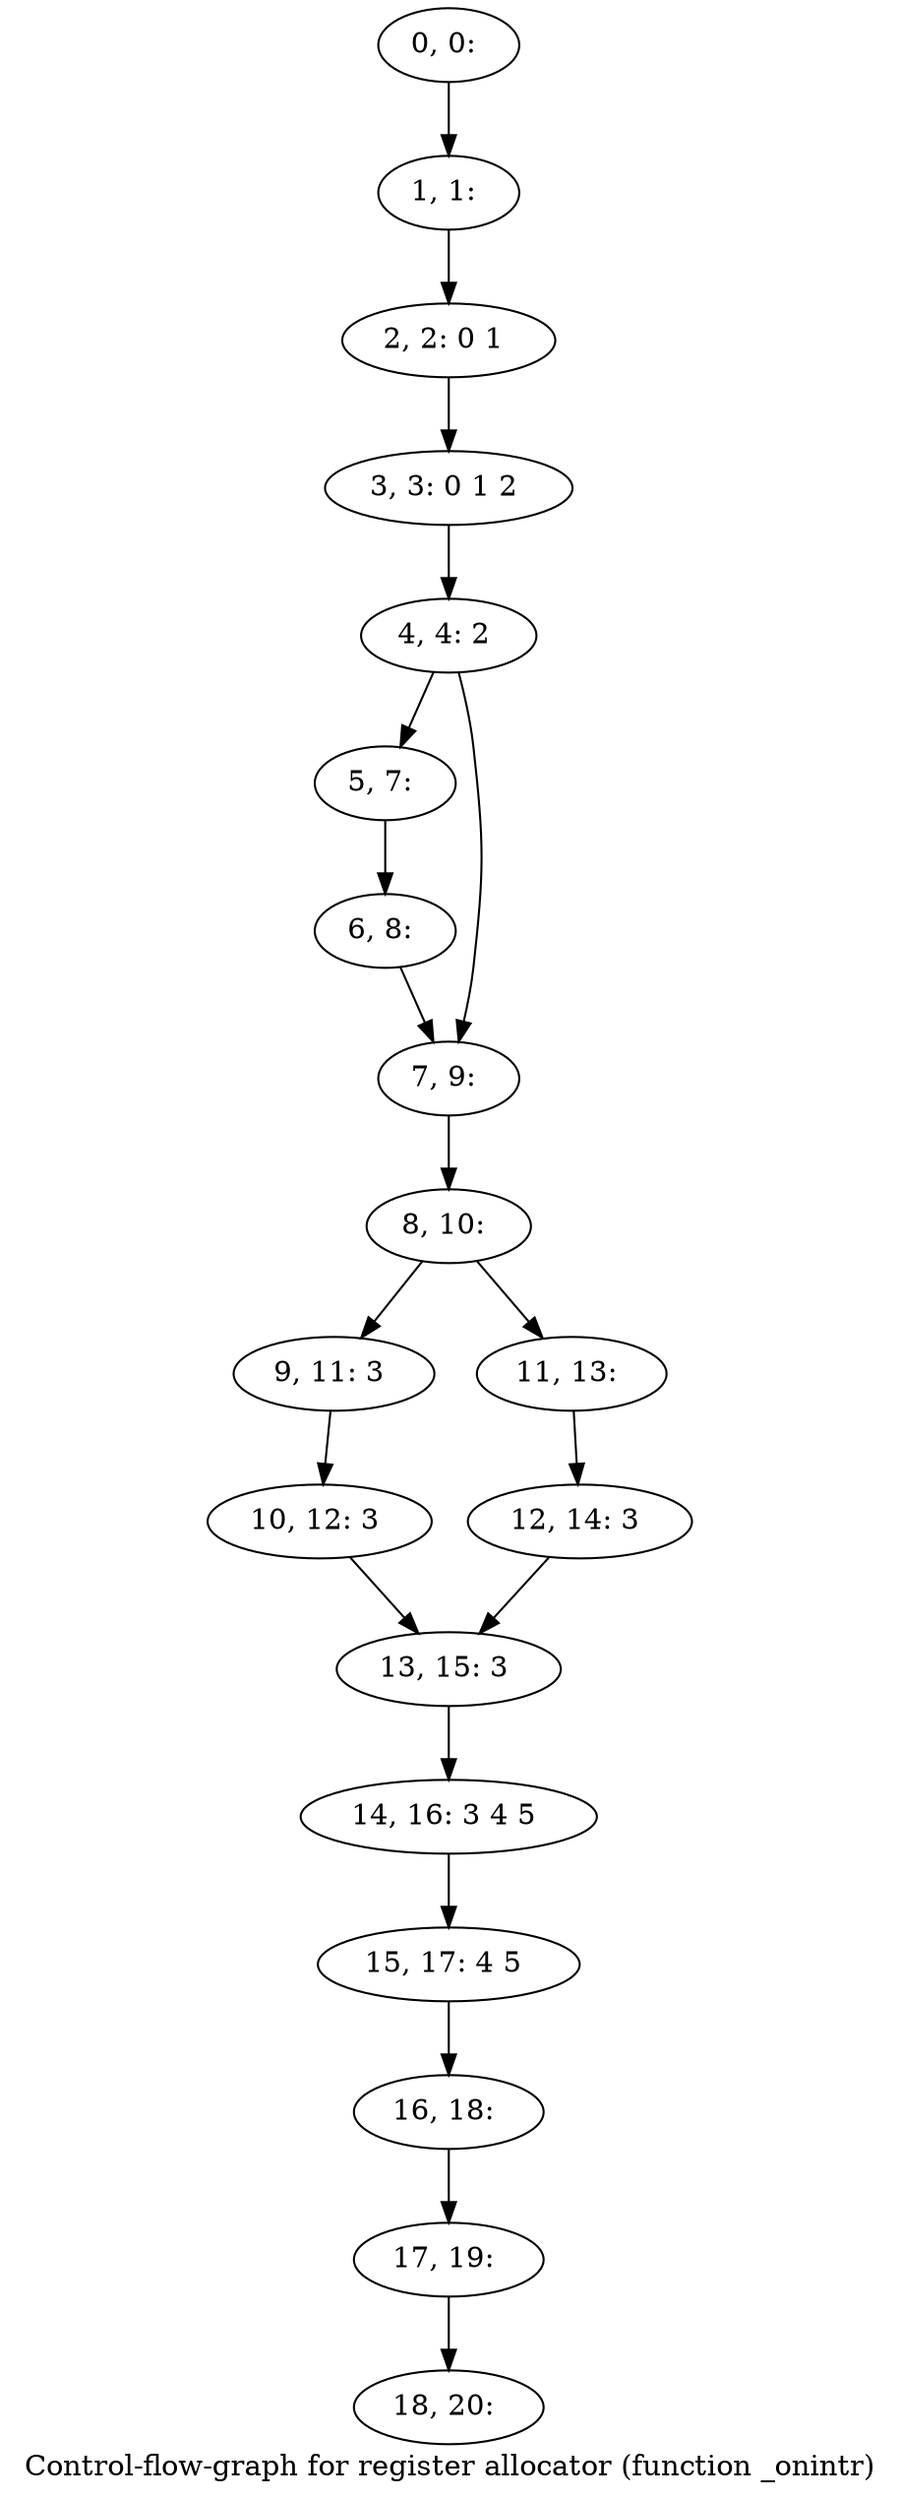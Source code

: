 digraph G {
graph [label="Control-flow-graph for register allocator (function _onintr)"]
0[label="0, 0: "];
1[label="1, 1: "];
2[label="2, 2: 0 1 "];
3[label="3, 3: 0 1 2 "];
4[label="4, 4: 2 "];
5[label="5, 7: "];
6[label="6, 8: "];
7[label="7, 9: "];
8[label="8, 10: "];
9[label="9, 11: 3 "];
10[label="10, 12: 3 "];
11[label="11, 13: "];
12[label="12, 14: 3 "];
13[label="13, 15: 3 "];
14[label="14, 16: 3 4 5 "];
15[label="15, 17: 4 5 "];
16[label="16, 18: "];
17[label="17, 19: "];
18[label="18, 20: "];
0->1 ;
1->2 ;
2->3 ;
3->4 ;
4->5 ;
4->7 ;
5->6 ;
6->7 ;
7->8 ;
8->9 ;
8->11 ;
9->10 ;
10->13 ;
11->12 ;
12->13 ;
13->14 ;
14->15 ;
15->16 ;
16->17 ;
17->18 ;
}
